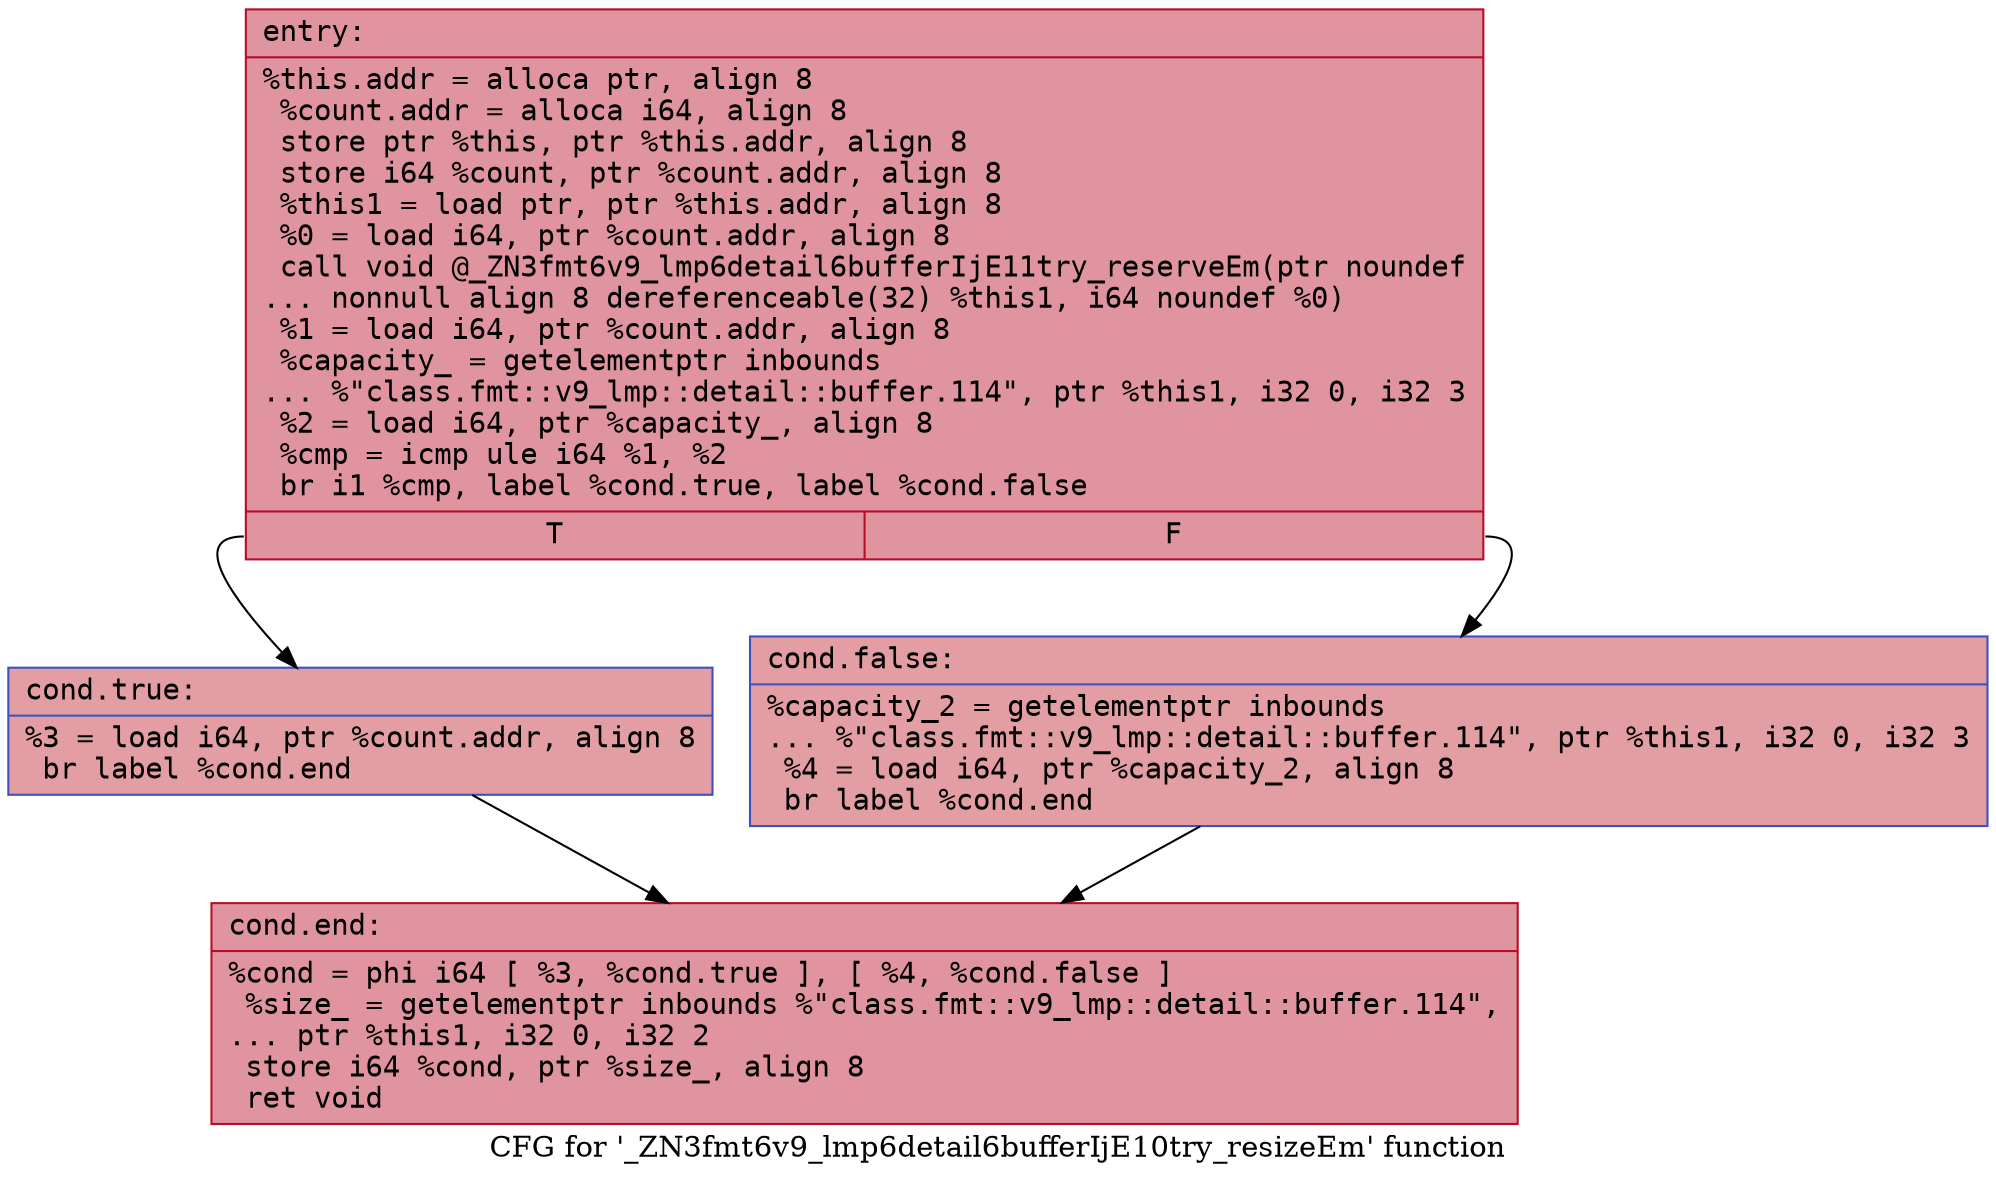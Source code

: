 digraph "CFG for '_ZN3fmt6v9_lmp6detail6bufferIjE10try_resizeEm' function" {
	label="CFG for '_ZN3fmt6v9_lmp6detail6bufferIjE10try_resizeEm' function";

	Node0x556bfec6a430 [shape=record,color="#b70d28ff", style=filled, fillcolor="#b70d2870" fontname="Courier",label="{entry:\l|  %this.addr = alloca ptr, align 8\l  %count.addr = alloca i64, align 8\l  store ptr %this, ptr %this.addr, align 8\l  store i64 %count, ptr %count.addr, align 8\l  %this1 = load ptr, ptr %this.addr, align 8\l  %0 = load i64, ptr %count.addr, align 8\l  call void @_ZN3fmt6v9_lmp6detail6bufferIjE11try_reserveEm(ptr noundef\l... nonnull align 8 dereferenceable(32) %this1, i64 noundef %0)\l  %1 = load i64, ptr %count.addr, align 8\l  %capacity_ = getelementptr inbounds\l... %\"class.fmt::v9_lmp::detail::buffer.114\", ptr %this1, i32 0, i32 3\l  %2 = load i64, ptr %capacity_, align 8\l  %cmp = icmp ule i64 %1, %2\l  br i1 %cmp, label %cond.true, label %cond.false\l|{<s0>T|<s1>F}}"];
	Node0x556bfec6a430:s0 -> Node0x556bfec6abf0[tooltip="entry -> cond.true\nProbability 50.00%" ];
	Node0x556bfec6a430:s1 -> Node0x556bfec6ac70[tooltip="entry -> cond.false\nProbability 50.00%" ];
	Node0x556bfec6abf0 [shape=record,color="#3d50c3ff", style=filled, fillcolor="#be242e70" fontname="Courier",label="{cond.true:\l|  %3 = load i64, ptr %count.addr, align 8\l  br label %cond.end\l}"];
	Node0x556bfec6abf0 -> Node0x556bfec6ae20[tooltip="cond.true -> cond.end\nProbability 100.00%" ];
	Node0x556bfec6ac70 [shape=record,color="#3d50c3ff", style=filled, fillcolor="#be242e70" fontname="Courier",label="{cond.false:\l|  %capacity_2 = getelementptr inbounds\l... %\"class.fmt::v9_lmp::detail::buffer.114\", ptr %this1, i32 0, i32 3\l  %4 = load i64, ptr %capacity_2, align 8\l  br label %cond.end\l}"];
	Node0x556bfec6ac70 -> Node0x556bfec6ae20[tooltip="cond.false -> cond.end\nProbability 100.00%" ];
	Node0x556bfec6ae20 [shape=record,color="#b70d28ff", style=filled, fillcolor="#b70d2870" fontname="Courier",label="{cond.end:\l|  %cond = phi i64 [ %3, %cond.true ], [ %4, %cond.false ]\l  %size_ = getelementptr inbounds %\"class.fmt::v9_lmp::detail::buffer.114\",\l... ptr %this1, i32 0, i32 2\l  store i64 %cond, ptr %size_, align 8\l  ret void\l}"];
}
